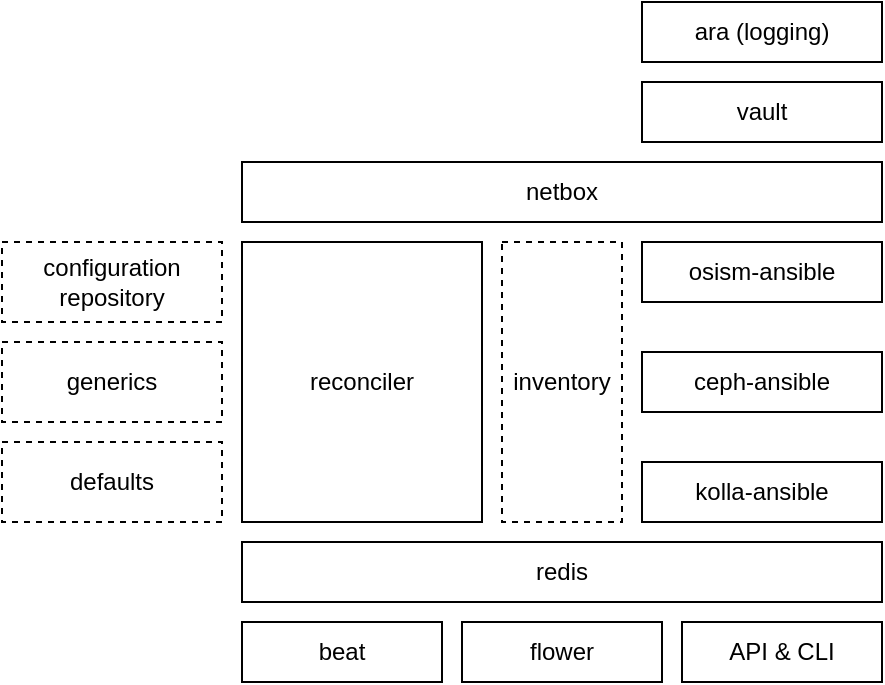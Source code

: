 <mxfile version="15.8.7" type="device"><diagram id="liVXiIBmmlcirwTn7M2_" name="Page-1"><mxGraphModel dx="1425" dy="812" grid="1" gridSize="10" guides="1" tooltips="1" connect="1" arrows="1" fold="1" page="1" pageScale="1" pageWidth="827" pageHeight="1169" math="0" shadow="0"><root><mxCell id="0"/><mxCell id="1" parent="0"/><mxCell id="tSdRHbVArmf6EQQBkm0g-1" value="osism-ansible" style="rounded=0;whiteSpace=wrap;html=1;" vertex="1" parent="1"><mxGeometry x="510" y="670" width="120" height="30" as="geometry"/></mxCell><mxCell id="tSdRHbVArmf6EQQBkm0g-2" value="ceph-ansible" style="rounded=0;whiteSpace=wrap;html=1;" vertex="1" parent="1"><mxGeometry x="510" y="725" width="120" height="30" as="geometry"/></mxCell><mxCell id="tSdRHbVArmf6EQQBkm0g-4" value="inventory" style="rounded=0;whiteSpace=wrap;html=1;dashed=1;" vertex="1" parent="1"><mxGeometry x="440" y="670" width="60" height="140" as="geometry"/></mxCell><mxCell id="tSdRHbVArmf6EQQBkm0g-5" value="configuration&lt;br&gt;repository" style="rounded=0;whiteSpace=wrap;html=1;dashed=1;" vertex="1" parent="1"><mxGeometry x="190" y="670" width="110" height="40" as="geometry"/></mxCell><mxCell id="tSdRHbVArmf6EQQBkm0g-6" value="reconciler" style="rounded=0;whiteSpace=wrap;html=1;" vertex="1" parent="1"><mxGeometry x="310" y="670" width="120" height="140" as="geometry"/></mxCell><mxCell id="tSdRHbVArmf6EQQBkm0g-9" value="generics" style="rounded=0;whiteSpace=wrap;html=1;dashed=1;" vertex="1" parent="1"><mxGeometry x="190" y="720" width="110" height="40" as="geometry"/></mxCell><mxCell id="tSdRHbVArmf6EQQBkm0g-10" value="defaults" style="rounded=0;whiteSpace=wrap;html=1;dashed=1;" vertex="1" parent="1"><mxGeometry x="190" y="770" width="110" height="40" as="geometry"/></mxCell><mxCell id="tSdRHbVArmf6EQQBkm0g-11" value="kolla-ansible" style="rounded=0;whiteSpace=wrap;html=1;" vertex="1" parent="1"><mxGeometry x="510" y="780" width="120" height="30" as="geometry"/></mxCell><mxCell id="tSdRHbVArmf6EQQBkm0g-12" value="ara (logging)" style="rounded=0;whiteSpace=wrap;html=1;" vertex="1" parent="1"><mxGeometry x="510" y="550" width="120" height="30" as="geometry"/></mxCell><mxCell id="tSdRHbVArmf6EQQBkm0g-13" value="redis" style="rounded=0;whiteSpace=wrap;html=1;" vertex="1" parent="1"><mxGeometry x="310" y="820" width="320" height="30" as="geometry"/></mxCell><mxCell id="tSdRHbVArmf6EQQBkm0g-14" value="flower" style="rounded=0;whiteSpace=wrap;html=1;" vertex="1" parent="1"><mxGeometry x="420" y="860" width="100" height="30" as="geometry"/></mxCell><mxCell id="tSdRHbVArmf6EQQBkm0g-15" value="beat" style="rounded=0;whiteSpace=wrap;html=1;" vertex="1" parent="1"><mxGeometry x="310" y="860" width="100" height="30" as="geometry"/></mxCell><mxCell id="tSdRHbVArmf6EQQBkm0g-16" value="netbox" style="rounded=0;whiteSpace=wrap;html=1;" vertex="1" parent="1"><mxGeometry x="310" y="630" width="320" height="30" as="geometry"/></mxCell><mxCell id="tSdRHbVArmf6EQQBkm0g-17" value="vault" style="rounded=0;whiteSpace=wrap;html=1;" vertex="1" parent="1"><mxGeometry x="510" y="590" width="120" height="30" as="geometry"/></mxCell><mxCell id="tSdRHbVArmf6EQQBkm0g-18" value="API &amp;amp; CLI" style="rounded=0;whiteSpace=wrap;html=1;" vertex="1" parent="1"><mxGeometry x="530" y="860" width="100" height="30" as="geometry"/></mxCell></root></mxGraphModel></diagram></mxfile>